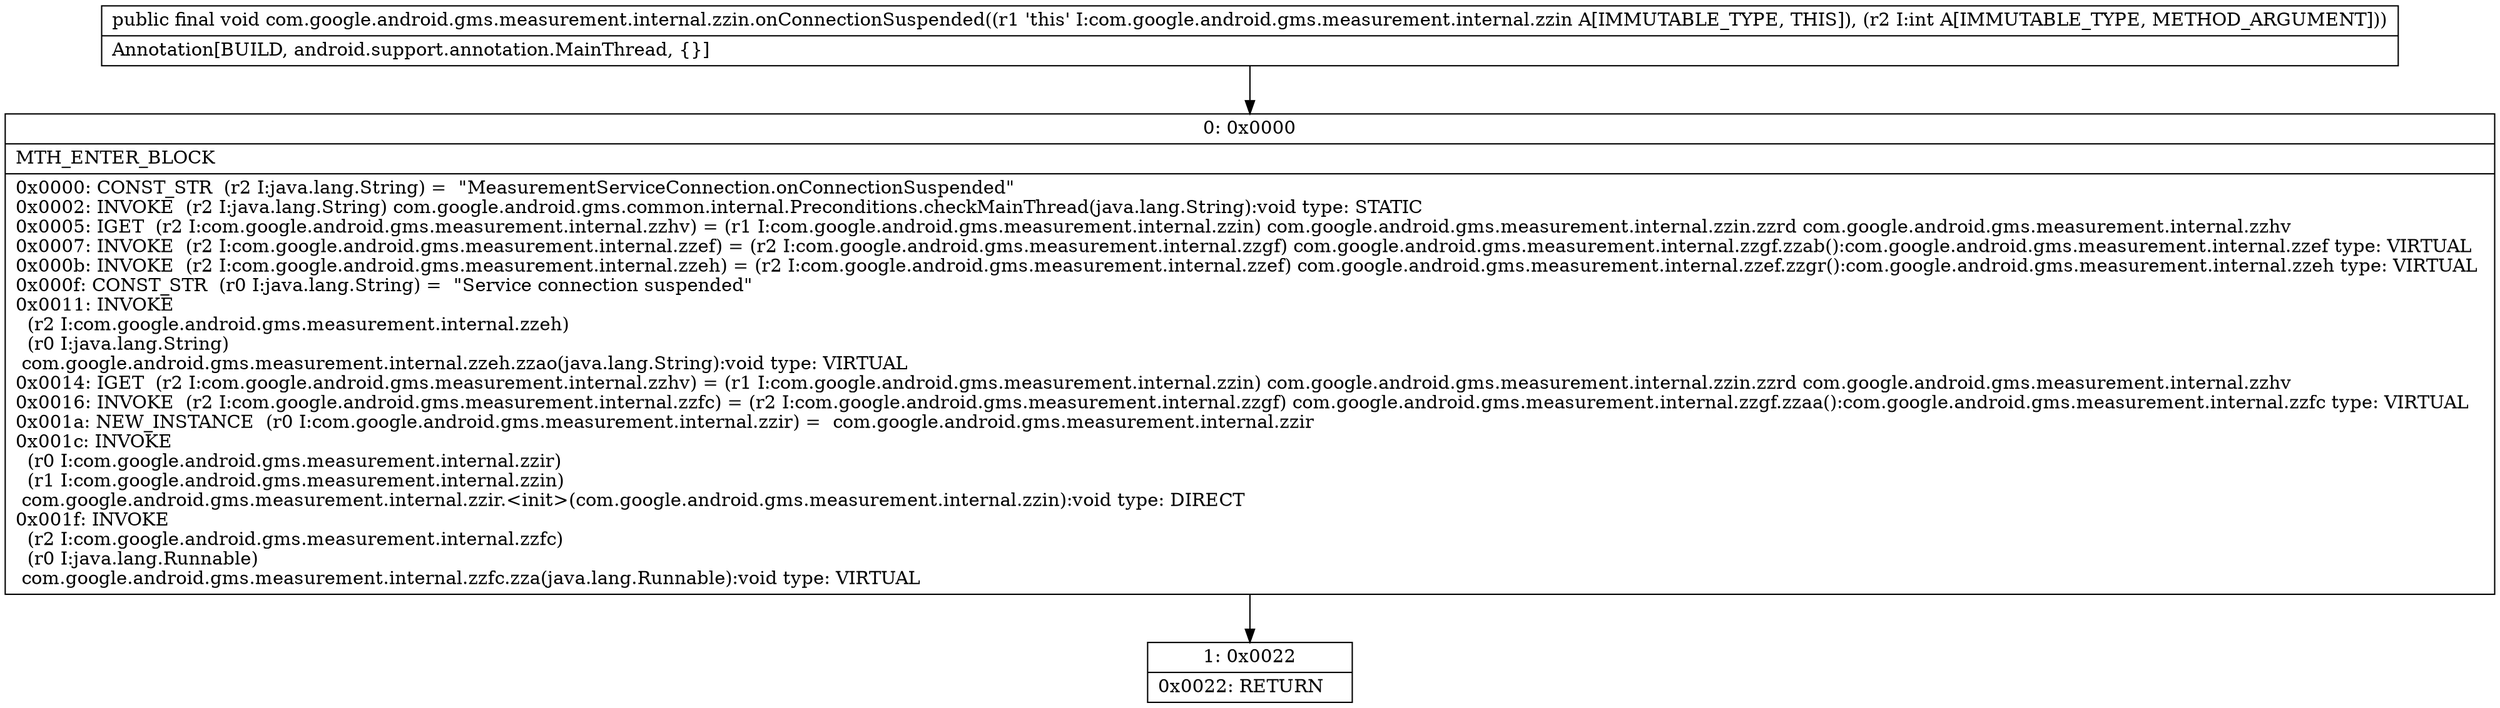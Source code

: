 digraph "CFG forcom.google.android.gms.measurement.internal.zzin.onConnectionSuspended(I)V" {
Node_0 [shape=record,label="{0\:\ 0x0000|MTH_ENTER_BLOCK\l|0x0000: CONST_STR  (r2 I:java.lang.String) =  \"MeasurementServiceConnection.onConnectionSuspended\" \l0x0002: INVOKE  (r2 I:java.lang.String) com.google.android.gms.common.internal.Preconditions.checkMainThread(java.lang.String):void type: STATIC \l0x0005: IGET  (r2 I:com.google.android.gms.measurement.internal.zzhv) = (r1 I:com.google.android.gms.measurement.internal.zzin) com.google.android.gms.measurement.internal.zzin.zzrd com.google.android.gms.measurement.internal.zzhv \l0x0007: INVOKE  (r2 I:com.google.android.gms.measurement.internal.zzef) = (r2 I:com.google.android.gms.measurement.internal.zzgf) com.google.android.gms.measurement.internal.zzgf.zzab():com.google.android.gms.measurement.internal.zzef type: VIRTUAL \l0x000b: INVOKE  (r2 I:com.google.android.gms.measurement.internal.zzeh) = (r2 I:com.google.android.gms.measurement.internal.zzef) com.google.android.gms.measurement.internal.zzef.zzgr():com.google.android.gms.measurement.internal.zzeh type: VIRTUAL \l0x000f: CONST_STR  (r0 I:java.lang.String) =  \"Service connection suspended\" \l0x0011: INVOKE  \l  (r2 I:com.google.android.gms.measurement.internal.zzeh)\l  (r0 I:java.lang.String)\l com.google.android.gms.measurement.internal.zzeh.zzao(java.lang.String):void type: VIRTUAL \l0x0014: IGET  (r2 I:com.google.android.gms.measurement.internal.zzhv) = (r1 I:com.google.android.gms.measurement.internal.zzin) com.google.android.gms.measurement.internal.zzin.zzrd com.google.android.gms.measurement.internal.zzhv \l0x0016: INVOKE  (r2 I:com.google.android.gms.measurement.internal.zzfc) = (r2 I:com.google.android.gms.measurement.internal.zzgf) com.google.android.gms.measurement.internal.zzgf.zzaa():com.google.android.gms.measurement.internal.zzfc type: VIRTUAL \l0x001a: NEW_INSTANCE  (r0 I:com.google.android.gms.measurement.internal.zzir) =  com.google.android.gms.measurement.internal.zzir \l0x001c: INVOKE  \l  (r0 I:com.google.android.gms.measurement.internal.zzir)\l  (r1 I:com.google.android.gms.measurement.internal.zzin)\l com.google.android.gms.measurement.internal.zzir.\<init\>(com.google.android.gms.measurement.internal.zzin):void type: DIRECT \l0x001f: INVOKE  \l  (r2 I:com.google.android.gms.measurement.internal.zzfc)\l  (r0 I:java.lang.Runnable)\l com.google.android.gms.measurement.internal.zzfc.zza(java.lang.Runnable):void type: VIRTUAL \l}"];
Node_1 [shape=record,label="{1\:\ 0x0022|0x0022: RETURN   \l}"];
MethodNode[shape=record,label="{public final void com.google.android.gms.measurement.internal.zzin.onConnectionSuspended((r1 'this' I:com.google.android.gms.measurement.internal.zzin A[IMMUTABLE_TYPE, THIS]), (r2 I:int A[IMMUTABLE_TYPE, METHOD_ARGUMENT]))  | Annotation[BUILD, android.support.annotation.MainThread, \{\}]\l}"];
MethodNode -> Node_0;
Node_0 -> Node_1;
}

